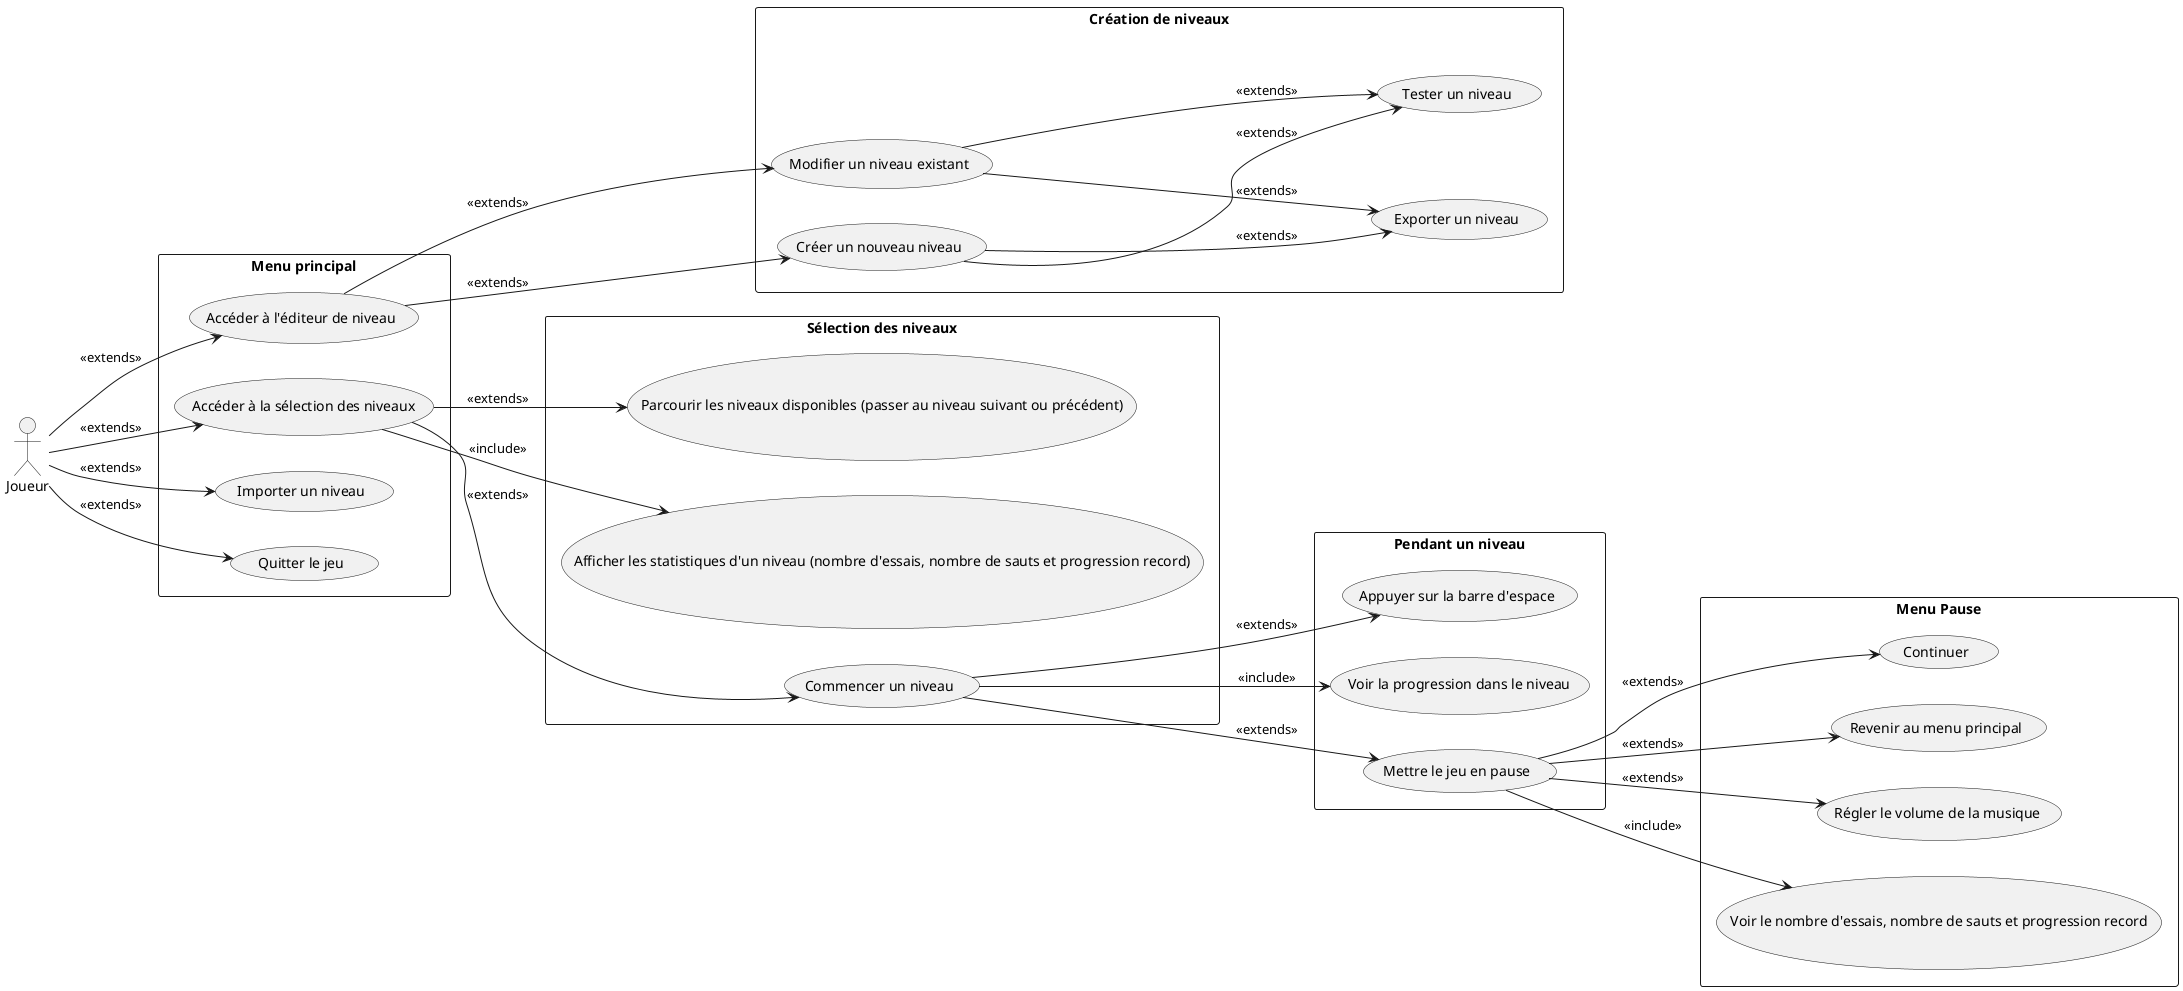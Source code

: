 @startuml Geometry Dash - Diagramme de cas d'utilisation

left to right direction

actor Joueur as Joueur

rectangle "Menu principal" {
  usecase "Accéder à la sélection des niveaux" as SelectionNiveau
  usecase "Accéder à l'éditeur de niveau" as EditeurNiveau
  usecase "Importer un niveau" as ImporterNiveau
  usecase "Quitter le jeu" as QuitterJeu
}

rectangle "Sélection des niveaux" {
  usecase "Parcourir les niveaux disponibles (passer au niveau suivant ou précédent)" as ParcourirNiveaux
  usecase "Afficher les statistiques d'un niveau (nombre d'essais, nombre de sauts et progression record)" as AfficherDetailsNiveau
  usecase "Commencer un niveau" as CommencerNiveau
}

rectangle "Pendant un niveau" {
  usecase "Appuyer sur la barre d'espace" as Sauter
  usecase "Voir la progression dans le niveau" as VoirProgression
  usecase "Mettre le jeu en pause" as MettrePause
}

rectangle "Menu Pause" {
  usecase "Continuer" as Continuer
  usecase "Revenir au menu principal" as RevenirMenuPrincipal
  usecase "Régler le volume de la musique" as ReglerVolumeMusique
  usecase "Voir le nombre d'essais, nombre de sauts et progression record" as StatistiquesNiveau
}

rectangle "Création de niveaux" {
  usecase "Créer un nouveau niveau" as CreerNouveauNiveau
  usecase "Modifier un niveau existant" as ModifierNiveau
  usecase "Tester un niveau" as TesterNiveau
  usecase "Exporter un niveau" as ExporterNiveau
}

Joueur --> SelectionNiveau : <<extends>>
Joueur --> EditeurNiveau : <<extends>>
Joueur --> ImporterNiveau : <<extends>>
Joueur --> QuitterJeu : <<extends>>

SelectionNiveau --> AfficherDetailsNiveau : <<include>>
SelectionNiveau --> ParcourirNiveaux : <<extends>>
SelectionNiveau --> CommencerNiveau : <<extends>>

CommencerNiveau --> Sauter : <<extends>>
CommencerNiveau --> VoirProgression : <<include>>
CommencerNiveau --> MettrePause : <<extends>>

MettrePause --> Continuer : <<extends>>
MettrePause --> RevenirMenuPrincipal : <<extends>>
MettrePause --> ReglerVolumeMusique : <<extends>>
MettrePause --> StatistiquesNiveau : <<include>>

EditeurNiveau --> CreerNouveauNiveau : <<extends>>
EditeurNiveau --> ModifierNiveau : <<extends>>

CreerNouveauNiveau --> TesterNiveau  : <<extends>>
ModifierNiveau --> TesterNiveau : <<extends>>

CreerNouveauNiveau --> ExporterNiveau  : <<extends>>
ModifierNiveau --> ExporterNiveau  : <<extends>>

@enduml
